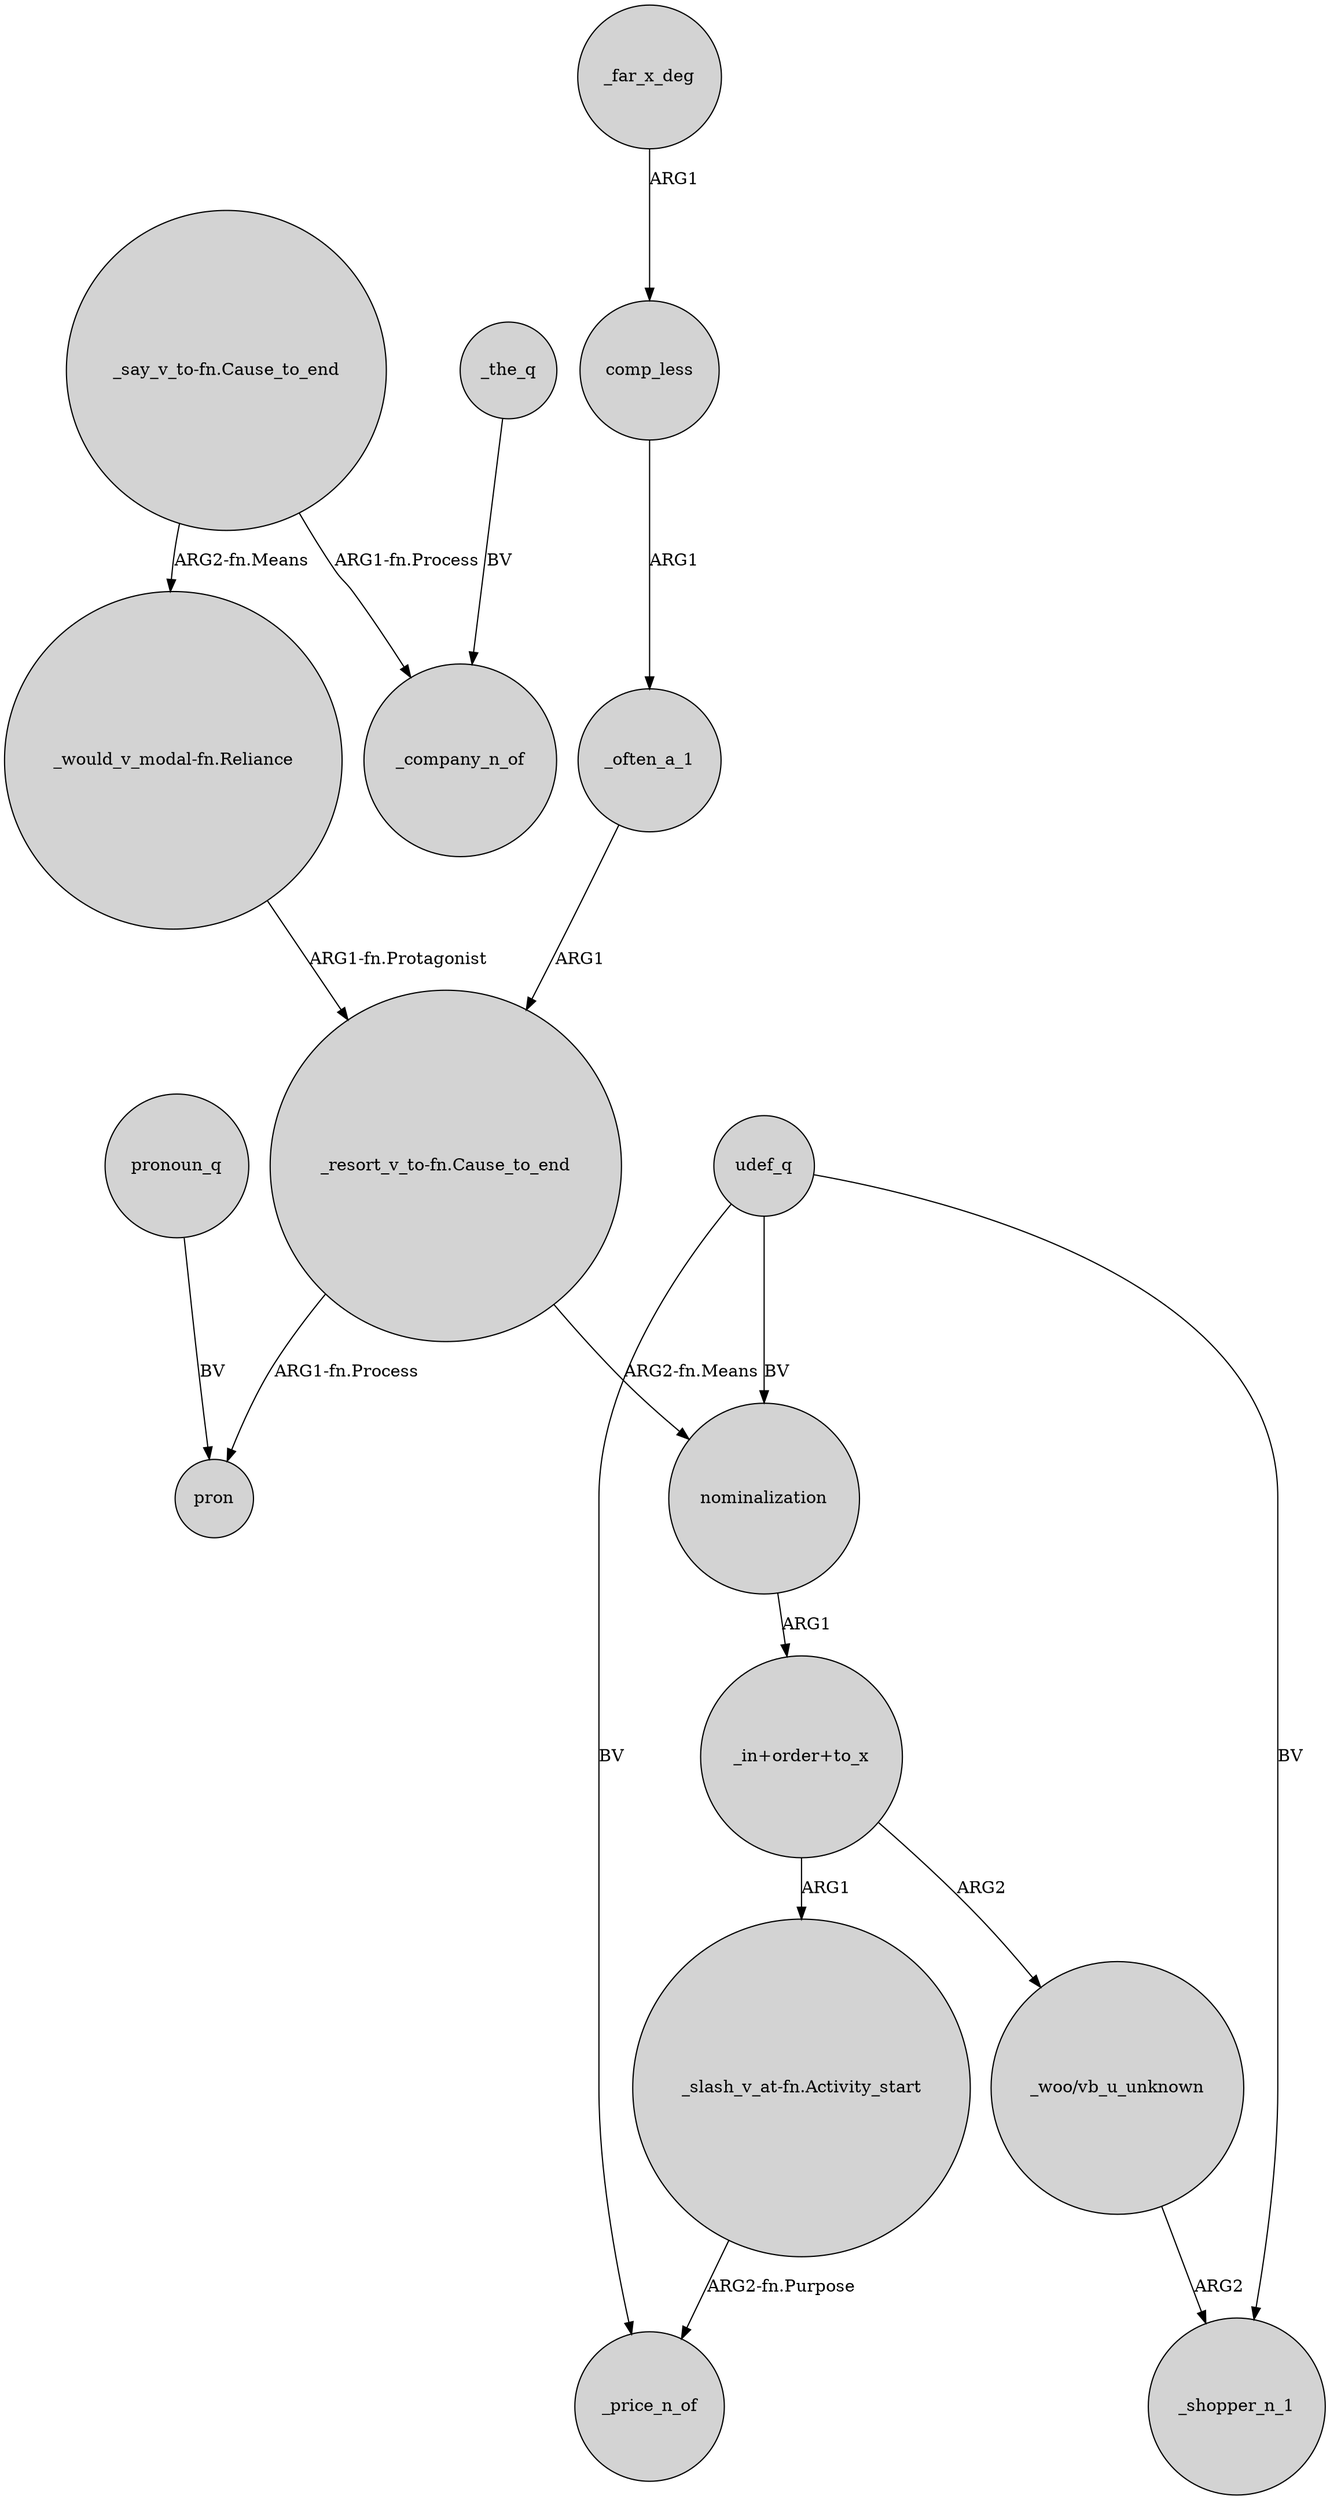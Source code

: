 digraph {
	node [shape=circle style=filled]
	"_say_v_to-fn.Cause_to_end" -> "_would_v_modal-fn.Reliance" [label="ARG2-fn.Means"]
	_far_x_deg -> comp_less [label=ARG1]
	nominalization -> "_in+order+to_x" [label=ARG1]
	"_resort_v_to-fn.Cause_to_end" -> pron [label="ARG1-fn.Process"]
	"_slash_v_at-fn.Activity_start" -> _price_n_of [label="ARG2-fn.Purpose"]
	"_say_v_to-fn.Cause_to_end" -> _company_n_of [label="ARG1-fn.Process"]
	"_would_v_modal-fn.Reliance" -> "_resort_v_to-fn.Cause_to_end" [label="ARG1-fn.Protagonist"]
	_often_a_1 -> "_resort_v_to-fn.Cause_to_end" [label=ARG1]
	udef_q -> _price_n_of [label=BV]
	"_in+order+to_x" -> "_woo/vb_u_unknown" [label=ARG2]
	comp_less -> _often_a_1 [label=ARG1]
	"_woo/vb_u_unknown" -> _shopper_n_1 [label=ARG2]
	_the_q -> _company_n_of [label=BV]
	udef_q -> _shopper_n_1 [label=BV]
	pronoun_q -> pron [label=BV]
	"_resort_v_to-fn.Cause_to_end" -> nominalization [label="ARG2-fn.Means"]
	udef_q -> nominalization [label=BV]
	"_in+order+to_x" -> "_slash_v_at-fn.Activity_start" [label=ARG1]
}
